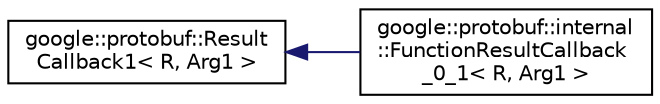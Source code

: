 digraph "类继承关系图"
{
 // LATEX_PDF_SIZE
  edge [fontname="Helvetica",fontsize="10",labelfontname="Helvetica",labelfontsize="10"];
  node [fontname="Helvetica",fontsize="10",shape=record];
  rankdir="LR";
  Node0 [label="google::protobuf::Result\lCallback1\< R, Arg1 \>",height=0.2,width=0.4,color="black", fillcolor="white", style="filled",URL="$classgoogle_1_1protobuf_1_1ResultCallback1.html",tooltip=" "];
  Node0 -> Node1 [dir="back",color="midnightblue",fontsize="10",style="solid",fontname="Helvetica"];
  Node1 [label="google::protobuf::internal\l::FunctionResultCallback\l_0_1\< R, Arg1 \>",height=0.2,width=0.4,color="black", fillcolor="white", style="filled",URL="$classgoogle_1_1protobuf_1_1internal_1_1FunctionResultCallback__0__1.html",tooltip=" "];
}
